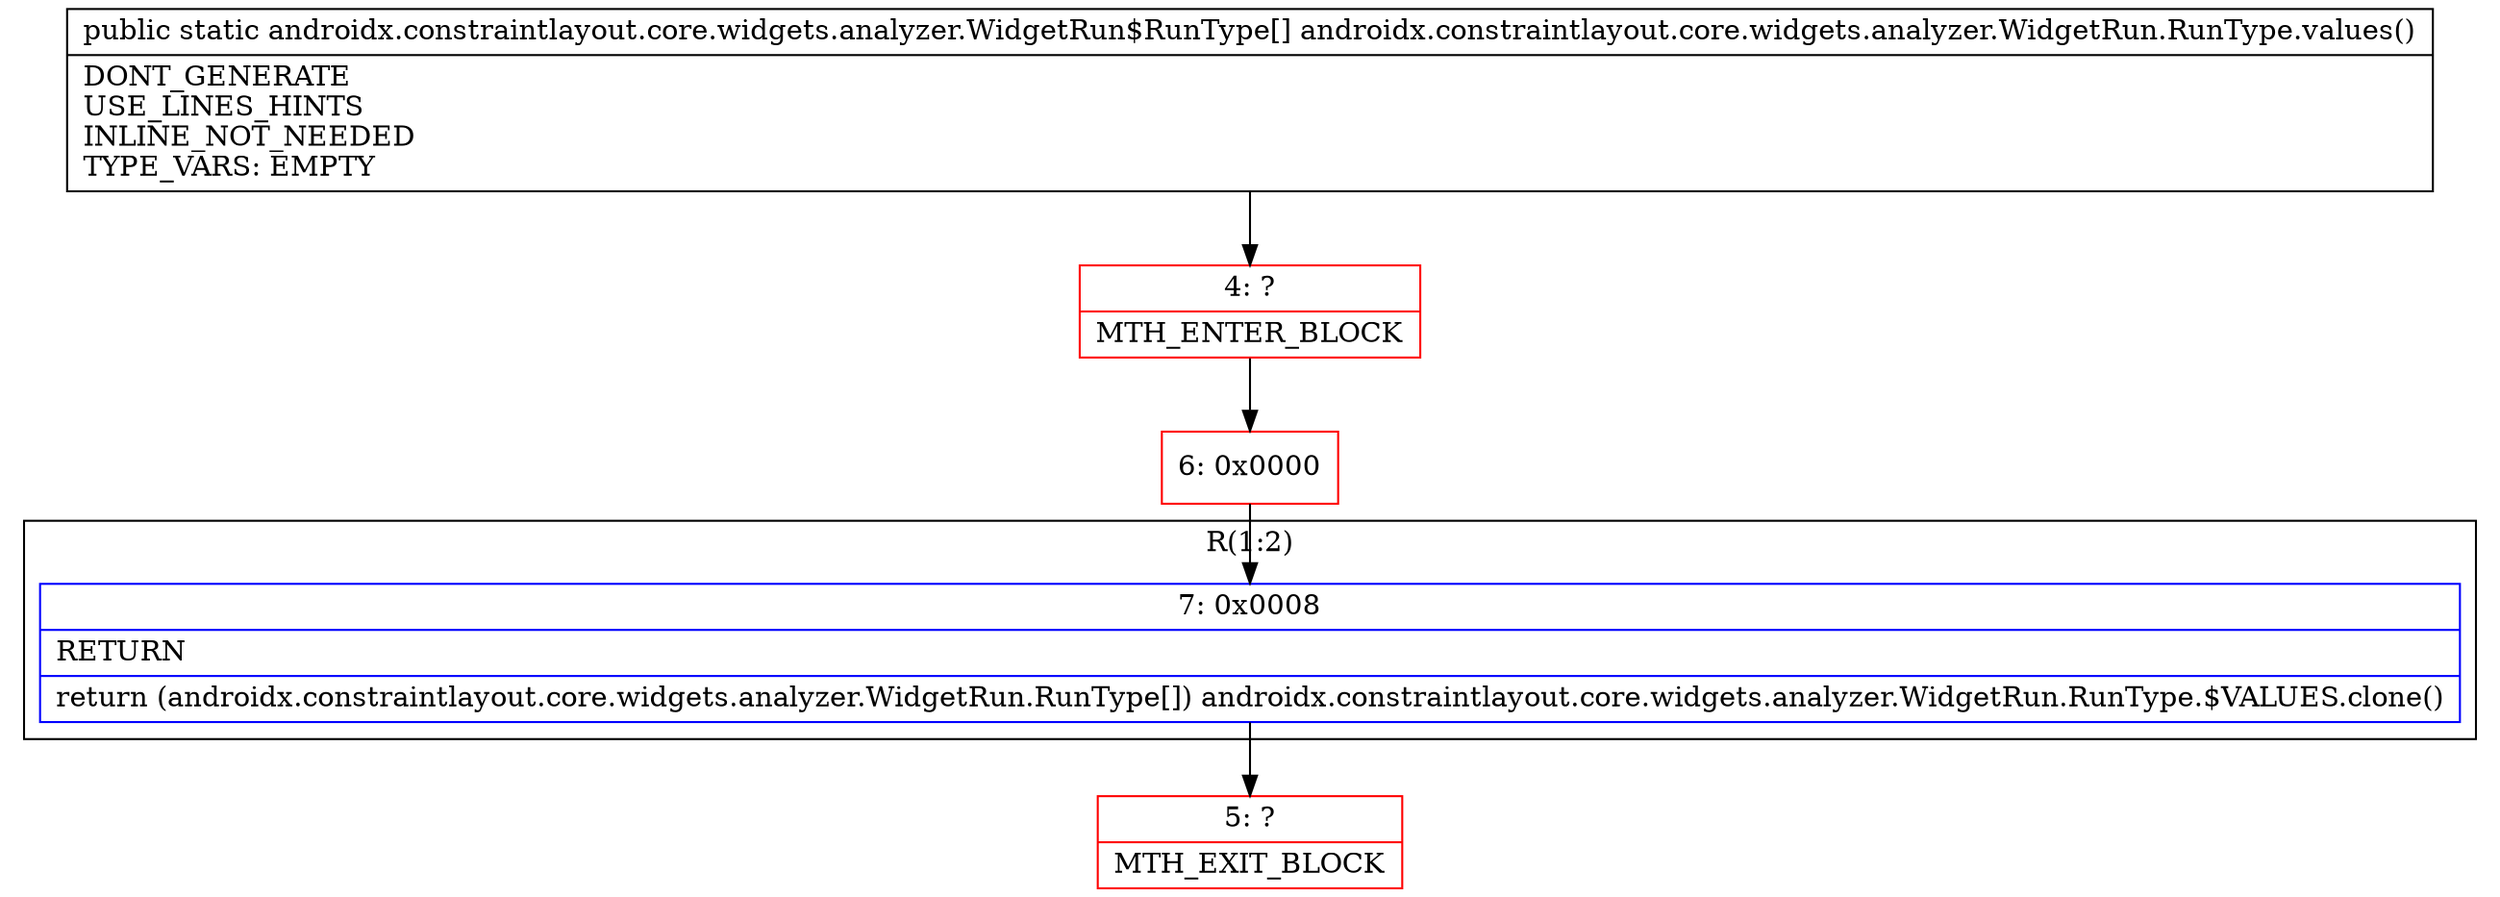 digraph "CFG forandroidx.constraintlayout.core.widgets.analyzer.WidgetRun.RunType.values()[Landroidx\/constraintlayout\/core\/widgets\/analyzer\/WidgetRun$RunType;" {
subgraph cluster_Region_617020849 {
label = "R(1:2)";
node [shape=record,color=blue];
Node_7 [shape=record,label="{7\:\ 0x0008|RETURN\l|return (androidx.constraintlayout.core.widgets.analyzer.WidgetRun.RunType[]) androidx.constraintlayout.core.widgets.analyzer.WidgetRun.RunType.$VALUES.clone()\l}"];
}
Node_4 [shape=record,color=red,label="{4\:\ ?|MTH_ENTER_BLOCK\l}"];
Node_6 [shape=record,color=red,label="{6\:\ 0x0000}"];
Node_5 [shape=record,color=red,label="{5\:\ ?|MTH_EXIT_BLOCK\l}"];
MethodNode[shape=record,label="{public static androidx.constraintlayout.core.widgets.analyzer.WidgetRun$RunType[] androidx.constraintlayout.core.widgets.analyzer.WidgetRun.RunType.values()  | DONT_GENERATE\lUSE_LINES_HINTS\lINLINE_NOT_NEEDED\lTYPE_VARS: EMPTY\l}"];
MethodNode -> Node_4;Node_7 -> Node_5;
Node_4 -> Node_6;
Node_6 -> Node_7;
}

